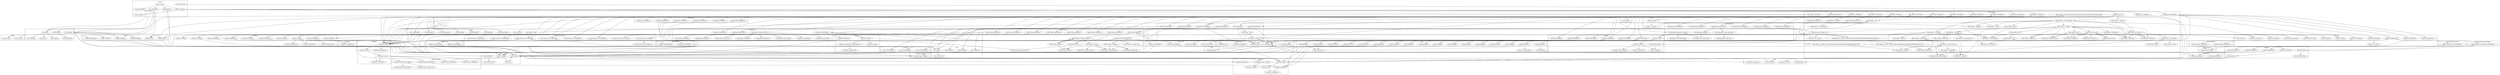 digraph {
graph [overlap=false]
subgraph cluster_vars {
	label="vars";
	"vars::BEGIN@7";
	"vars::BEGIN@8";
	"vars::CORE:match";
	"vars::import";
	"vars::BEGIN@3";
}
subgraph cluster_Fcntl {
	label="Fcntl";
	"Fcntl::BEGIN@58";
}
subgraph cluster_attributes {
	label="attributes";
	"attributes::_modify_attrs_and_deprecate";
	"attributes::reftype";
	"attributes::import";
	"attributes::_modify_attrs";
	"attributes::BEGIN@9";
}
subgraph cluster_AutoLoader {
	label="AutoLoader";
	"AutoLoader::BEGIN@3";
	"AutoLoader::BEGIN@37";
	"AutoLoader::BEGIN@194";
	"AutoLoader::BEGIN@13";
	"AutoLoader::BEGIN@146";
	"AutoLoader::BEGIN@4";
}
subgraph cluster_Ohm_Hasher {
	label="Ohm::Hasher";
	"Ohm::Hasher::__checkDir";
	"Ohm::Hasher::__changePointLvl";
	"Ohm::Hasher::CORE:seek";
	"Ohm::Hasher::gen_reffs";
	"Ohm::Hasher::_isPrsv";
	"Ohm::Hasher::BEGIN@29";
	"Ohm::Hasher::__see";
	"Ohm::Hasher::_checks";
	"Ohm::Hasher::BEGIN@21";
	"Ohm::Hasher::BEGIN@22";
	"Ohm::Hasher::__ANON__[/Users/azuhmier/hmofa/hmofa/code/test/lib/Ohm/Hasher.pm:1651]";
	"Ohm::Hasher::rm_reff";
	"Ohm::Hasher::__gen_bp";
	"Ohm::Hasher::new";
	"Ohm::Hasher::CORE:qr";
	"Ohm::Hasher::CORE:truncate";
	"Ohm::Hasher::__ANON__[/Users/azuhmier/hmofa/hmofa/code/test/lib/Ohm/Hasher.pm:254]";
	"Ohm::Hasher::BEGIN@17";
	"Ohm::Hasher::__delimitAttr";
	"Ohm::Hasher::__check_matches";
	"Ohm::Hasher::BEGIN@28";
	"Ohm::Hasher::__genAttributes";
	"Ohm::Hasher::CORE:sort";
	"Ohm::Hasher::CORE:regcomp";
	"Ohm::Hasher::gen_config";
	"Ohm::Hasher::__divy";
	"Ohm::Hasher::CORE:tell";
	"Ohm::Hasher::__divyMatches";
	"Ohm::Hasher::CORE:print";
	"Ohm::Hasher::CORE:open";
	"Ohm::Hasher::gen_matches";
	"Ohm::Hasher::write";
	"Ohm::Hasher::BEGIN@297";
	"Ohm::Hasher::get_matches";
	"Ohm::Hasher::see";
	"Ohm::Hasher::CORE:readline";
	"Ohm::Hasher::__getObj";
	"Ohm::Hasher::__get_matches";
	"Ohm::Hasher::BEGIN@24";
	"Ohm::Hasher::__validate";
	"Ohm::Hasher::__leveler";
	"Ohm::Hasher::__init";
	"Ohm::Hasher::BEGIN@18";
	"Ohm::Hasher::BEGIN@711";
	"Ohm::Hasher::__ANON__[/Users/azuhmier/hmofa/hmofa/code/test/lib/Ohm/Hasher.pm:990]";
	"Ohm::Hasher::BEGIN@11";
	"Ohm::Hasher::__checkChgArgs";
	"Ohm::Hasher::BEGIN@16";
	"Ohm::Hasher::__gen_dspt";
	"Ohm::Hasher::BEGIN@23";
	"Ohm::Hasher::commit";
	"Ohm::Hasher::BEGIN@27";
	"Ohm::Hasher::CORE:match";
	"Ohm::Hasher::CORE:ftzero";
	"Ohm::Hasher::__genWrite";
	"Ohm::Hasher::__getPointStr";
	"Ohm::Hasher::CORE:subst";
	"Ohm::Hasher::__sweep";
	"Ohm::Hasher::__ANON__[/Users/azuhmier/hmofa/hmofa/code/test/lib/Ohm/Hasher.pm:1624]";
	"Ohm::Hasher::BEGIN@19";
	"Ohm::Hasher::BEGIN@25";
	"Ohm::Hasher::CORE:close";
}
subgraph cluster_re {
	label="re";
	"re::regexp_pattern";
}
subgraph cluster_main {
	label="main";
	"main::BEGIN@2";
	"main::__ANON__";
	"main::RUNTIME";
	"main::BEGIN@3";
	"main::NULL";
	"main::BEGIN@5";
	"main::BEGIN@4";
}
subgraph cluster_Digest_MD5 {
	label="Digest::MD5";
	"Digest::MD5::BEGIN@4";
	"Digest::MD5::BEGIN@3";
}
subgraph cluster_Data_Walk {
	label="Data::Walk";
	"Data::Walk::__recurse";
	"Data::Walk::__walk";
	"Data::Walk::BEGIN@31";
	"Data::Walk::BEGIN@27";
	"Data::Walk::walk";
	"Data::Walk::BEGIN@36";
	"Data::Walk::BEGIN@28";
	"Data::Walk::BEGIN@26";
}
subgraph cluster_Data_Structure_Util {
	label="Data::Structure::Util";
	"Data::Structure::Util::BEGIN@5";
	"Data::Structure::Util::unbless_xs";
	"Data::Structure::Util::BEGIN@9";
	"Data::Structure::Util::BEGIN@7";
	"Data::Structure::Util::BEGIN@3";
	"Data::Structure::Util::BEGIN@8";
	"Data::Structure::Util::unbless";
	"Data::Structure::Util::BEGIN@6";
	"Data::Structure::Util::bootstrap";
}
subgraph cluster_warnings_register {
	label="warnings::register";
	"warnings::register::import";
}
subgraph cluster_strict {
	label="strict";
	"strict::CORE:match";
	"strict::BEGIN@7";
	"strict::import";
	"strict::bits";
	"strict::unimport";
}
subgraph cluster_Types_Serialiser_Error {
	label="Types::Serialiser::Error";
	"Types::Serialiser::Error::BEGIN@157";
}
subgraph cluster_version {
	label="version";
	"version::(cmp";
	"version::(bool";
}
subgraph cluster_utf8 {
	label="utf8";
	"utf8::import";
}
subgraph cluster_XSLoader {
	label="XSLoader";
	"XSLoader::load";
}
subgraph cluster_JSON_XS {
	label="JSON::XS";
	"JSON::XS::BEGIN@90";
	"JSON::XS::DESTROY";
	"JSON::XS::new";
	"JSON::XS::__ANON__";
	"JSON::XS::decode_json";
	"JSON::XS::BEGIN@97";
	"JSON::XS::BEGIN@1811";
	"JSON::XS::BEGIN@98";
	"JSON::XS::BEGIN@100";
	"JSON::XS::encode";
	"JSON::XS::pretty";
	"JSON::XS::allow_nonref";
	"JSON::XS::allow_blessed";
}
subgraph cluster_feature {
	label="feature";
	"feature::import";
	"feature::__common";
}
subgraph cluster_List_Util {
	label="List::Util";
	"List::Util::BEGIN@10";
	"List::Util::BEGIN@35";
	"List::Util::BEGIN@9";
}
subgraph cluster_lib {
	label="lib";
	"lib::CORE:ftdir";
	"lib::_get_dirs";
	"lib::import";
	"lib::BEGIN@6";
	"lib::CORE:ftis";
	"lib::BEGIN@8";
	"lib::CORE:match";
}
subgraph cluster_mro {
	label="mro";
	"mro::BEGIN@10";
	"mro::BEGIN@11";
	"mro::method_changed_in";
	"mro::get_linear_isa";
}
subgraph cluster_Internals {
	label="Internals";
	"Internals::SvREADONLY";
}
subgraph cluster_UNIVERSAL {
	label="UNIVERSAL";
	"UNIVERSAL::isa";
	"UNIVERSAL::VERSION";
	"UNIVERSAL::can";
}
subgraph cluster_Hash_Flatten {
	label="Hash::Flatten";
	"Hash::Flatten::_flatten_hash_level";
	"Hash::Flatten::BEGIN@16";
	"Hash::Flatten::CORE:subst";
	"Hash::Flatten::CORE:match";
	"Hash::Flatten::_unescape";
	"Hash::Flatten::TRACE";
	"Hash::Flatten::CORE:substcont";
	"Hash::Flatten::BEGIN@24";
	"Hash::Flatten::BEGIN@18";
	"Hash::Flatten::unflatten";
	"Hash::Flatten::BEGIN@25";
	"Hash::Flatten::_flatten";
	"Hash::Flatten::new";
	"Hash::Flatten::flatten";
	"Hash::Flatten::CORE:regcomp";
	"Hash::Flatten::BEGIN@15";
	"Hash::Flatten::_escape";
	"Hash::Flatten::BEGIN@14";
	"Hash::Flatten::BEGIN@28";
	"Hash::Flatten::_stringify_ref";
}
subgraph cluster_Digest_base {
	label="Digest::base";
	"Digest::base::BEGIN@3";
	"Digest::base::BEGIN@4";
}
subgraph cluster_Exporter_Heavy {
	label="Exporter::Heavy";
	"Exporter::Heavy::heavy_export";
	"Exporter::Heavy::BEGIN@4";
	"Exporter::Heavy::CORE:match";
	"Exporter::Heavy::BEGIN@202";
	"Exporter::Heavy::BEGIN@3";
	"Exporter::Heavy::CORE:subst";
}
subgraph cluster_overload {
	label="overload";
	"overload::BEGIN@112";
	"overload::mycan";
	"overload::Overloaded";
	"overload::OVERLOAD";
	"overload::import";
	"overload::BEGIN@142";
	"overload::BEGIN@81";
}
subgraph cluster_Carp {
	label="Carp";
	"Carp::BEGIN@296";
	"Carp::BEGIN@1";
	"Carp::_fetch_sub";
	"Carp::BEGIN@73";
	"Carp::BEGIN@744";
	"Carp::BEGIN@730";
	"Carp::BEGIN@6";
	"Carp::BEGIN@61";
	"Carp::BEGIN@751";
	"Carp::BEGIN@49";
	"Carp::BEGIN@3";
	"Carp::BEGIN@95";
	"Carp::BEGIN@169";
	"Carp::BEGIN@574";
	"Carp::BEGIN@256";
	"Carp::_univ_mod_loaded";
	"Carp::BEGIN@137";
	"Carp::BEGIN@188";
	"Carp::BEGIN@5";
	"Carp::BEGIN@4";
}
subgraph cluster_Scalar_Util {
	label="Scalar::Util";
	"Scalar::Util::blessed";
	"Scalar::Util::BEGIN@10";
	"Scalar::Util::BEGIN@9";
	"Scalar::Util::refaddr";
}
subgraph cluster_File_Basename {
	label="File::Basename";
	"File::Basename::CORE:subst";
	"File::Basename::basename";
	"File::Basename::BEGIN@371";
	"File::Basename::BEGIN@50";
	"File::Basename::CORE:match";
	"File::Basename::fileparse_set_fstype";
	"File::Basename::BEGIN@51";
	"File::Basename::BEGIN@42";
	"File::Basename::CORE:regcomp";
	"File::Basename::fileparse";
	"File::Basename::_strip_trailing_sep";
	"File::Basename::BEGIN@52";
}
subgraph cluster_Types_Serialiser {
	label="Types::Serialiser";
	"Types::Serialiser::BEGIN@112";
	"Types::Serialiser::BEGIN@20";
}
subgraph cluster_Config {
	label="Config";
	"Config::TIEHASH";
	"Config::BEGIN@47";
	"Config::FETCH";
	"Config::BEGIN@10";
	"Config::import";
	"Config::BEGIN@9";
}
subgraph cluster_constant {
	label="constant";
	"constant::CORE:qr";
	"constant::CORE:subst";
	"constant::CORE:regcomp";
	"constant::BEGIN@4";
	"constant::BEGIN@24";
	"constant::BEGIN@2";
	"constant::BEGIN@90";
	"constant::CORE:match";
	"constant::BEGIN@40";
	"constant::BEGIN@65";
	"constant::BEGIN@141";
	"constant::import";
	"constant::BEGIN@3";
}
subgraph cluster_Types_Serialiser_BooleanBase {
	label="Types::Serialiser::BooleanBase";
	"Types::Serialiser::BooleanBase::BEGIN@126";
}
subgraph cluster_Cwd {
	label="Cwd";
	"Cwd::getcwd";
	"Cwd::abs_path";
	"Cwd::CORE:fteexec";
	"Cwd::CORE:match";
	"Cwd::BEGIN@41";
	"Cwd::CORE:regcomp";
	"Cwd::BEGIN@3";
	"Cwd::BEGIN@2";
	"Cwd::BEGIN@657";
}
subgraph cluster_common_sense {
	label="common::sense";
	"common::sense::import";
}
subgraph cluster_Exporter {
	label="Exporter";
	"Exporter::import";
	"Exporter::CORE:subst";
	"Exporter::as_heavy";
	"Exporter::export";
	"Exporter::CORE:match";
}
subgraph cluster_warnings {
	label="warnings";
	"warnings::unimport";
	"warnings::import";
	"warnings::CORE:match";
	"warnings::_mkMask";
	"warnings::_bits";
	"warnings::register_categories";
	"warnings::_expand_bits";
}
subgraph cluster_Storable {
	label="Storable";
	"Storable::BEGIN@42";
	"Storable::CORE:match";
	"Storable::BEGIN@83";
	"Storable::BEGIN@66";
	"Storable::BEGIN@487";
	"Storable::BEGIN@30";
	"Storable::CORE:qr";
	"Storable::BEGIN@109";
	"Storable::CORE:regcomp";
	"Storable::_make_re";
	"Storable::BEGIN@44";
	"Storable::dclone";
}
subgraph cluster_overloading {
	label="overloading";
	"overloading::unimport";
	"overloading::BEGIN@2";
}
subgraph cluster_DynaLoader {
	label="DynaLoader";
	"DynaLoader::CORE:subst";
	"DynaLoader::dl_find_symbol";
	"DynaLoader::BEGIN@22";
	"DynaLoader::BEGIN@18";
	"DynaLoader::CORE:ftdir";
	"DynaLoader::dl_load_file";
	"DynaLoader::dl_load_flags";
	"DynaLoader::CORE:ftsize";
	"DynaLoader::bootstrap";
	"DynaLoader::dl_install_xsub";
	"DynaLoader::CORE:ftfile";
	"DynaLoader::BEGIN@114";
}
"Ohm::Hasher::BEGIN@22" -> "File::Basename::fileparse_set_fstype";
"Ohm::Hasher::commit" -> "JSON::XS::allow_nonref";
"Ohm::Hasher::__get_matches" -> "Ohm::Hasher::_isPrsv";
"Ohm::Hasher::BEGIN@21" -> "Cwd::CORE:fteexec";
"Data::Walk::BEGIN@28" -> "Scalar::Util::BEGIN@10";
"XSLoader::load" -> "DynaLoader::BEGIN@114";
"Ohm::Hasher::BEGIN@28" -> "Data::Walk::BEGIN@28";
"Ohm::Hasher::BEGIN@23" -> "JSON::XS::BEGIN@98";
"File::Basename::basename" -> "File::Basename::_strip_trailing_sep";
"lib::BEGIN@6" -> "Config::BEGIN@9";
"Exporter::as_heavy" -> "Exporter::Heavy::BEGIN@3";
"Storable::BEGIN@42" -> "Carp::BEGIN@730";
"strict::BEGIN@7" -> "strict::CORE:match";
"Ohm::Hasher::__get_matches" -> "Ohm::Hasher::_checks";
"overload::mycan" -> "mro::BEGIN@10";
"Ohm::Hasher::BEGIN@21" -> "Cwd::CORE:regcomp";
"Carp::BEGIN@61" -> "Carp::_fetch_sub";
"Carp::BEGIN@73" -> "Carp::_fetch_sub";
"Carp::BEGIN@137" -> "Carp::_fetch_sub";
"main::BEGIN@5" -> "Ohm::Hasher::BEGIN@22";
"Data::Walk::walk" -> "Data::Walk::__walk";
"Data::Walk::__walk" -> "UNIVERSAL::isa";
"Ohm::Hasher::gen_matches" -> "UNIVERSAL::isa";
"Ohm::Hasher::rm_reff" -> "UNIVERSAL::isa";
"Data::Walk::walk" -> "UNIVERSAL::isa";
"Hash::Flatten::_flatten" -> "UNIVERSAL::isa";
"Ohm::Hasher::__see" -> "UNIVERSAL::isa";
"Hash::Flatten::unflatten" -> "UNIVERSAL::isa";
"Ohm::Hasher::gen_reffs" -> "UNIVERSAL::isa";
"Data::Walk::__recurse" -> "UNIVERSAL::isa";
"Hash::Flatten::flatten" -> "UNIVERSAL::isa";
"Ohm::Hasher::new" -> "UNIVERSAL::isa";
"Data::Walk::__recurse" -> "Scalar::Util::refaddr";
"Ohm::Hasher::BEGIN@29" -> "Hash::Flatten::CORE:match";
"Hash::Flatten::new" -> "Hash::Flatten::CORE:match";
"Data::Walk::__walk" -> "Data::Walk::__recurse";
"Data::Walk::__recurse" -> "Data::Walk::__recurse";
"constant::import" -> "constant::CORE:subst";
"Hash::Flatten::_stringify_ref" -> "overload::Overloaded";
"warnings::register_categories" -> "warnings::_mkMask";
"Ohm::Hasher::BEGIN@18" -> "utf8::import";
"Ohm::Hasher::BEGIN@24" -> "Storable::BEGIN@109";
"Hash::Flatten::BEGIN@24" -> "constant::BEGIN@4";
"Ohm::Hasher::BEGIN@22" -> "File::Basename::BEGIN@52";
"Storable::dclone" -> "Storable::_make_re";
"constant::import" -> "Internals::SvREADONLY";
"constant::BEGIN@24" -> "Internals::SvREADONLY";
"Types::Serialiser::BEGIN@20" -> "common::sense::import";
"JSON::XS::BEGIN@90" -> "common::sense::import";
"Storable::BEGIN@42" -> "Carp::BEGIN@61";
"overload::BEGIN@81" -> "overloading::BEGIN@2";
"attributes::_modify_attrs_and_deprecate" -> "attributes::_modify_attrs";
"Storable::BEGIN@42" -> "Carp::BEGIN@6";
"Hash::Flatten::BEGIN@24" -> "constant::import";
"Hash::Flatten::BEGIN@28" -> "constant::import";
"Hash::Flatten::BEGIN@25" -> "constant::import";
"Ohm::Hasher::BEGIN@297" -> "Data::Structure::Util::BEGIN@5";
"mro::BEGIN@10" -> "strict::import";
"Fcntl::BEGIN@58" -> "strict::import";
"constant::BEGIN@3" -> "strict::import";
"File::Basename::BEGIN@50" -> "strict::import";
"attributes::BEGIN@9" -> "strict::import";
"vars::BEGIN@8" -> "strict::import";
"Data::Structure::Util::BEGIN@5" -> "strict::import";
"Hash::Flatten::BEGIN@14" -> "strict::import";
"Exporter::Heavy::BEGIN@3" -> "strict::import";
"AutoLoader::BEGIN@3" -> "strict::import";
"Scalar::Util::BEGIN@9" -> "strict::import";
"Digest::MD5::BEGIN@3" -> "strict::import";
"Digest::base::BEGIN@3" -> "strict::import";
"Data::Walk::BEGIN@26" -> "strict::import";
"Cwd::BEGIN@2" -> "strict::import";
"main::BEGIN@3" -> "strict::import";
"Ohm::Hasher::BEGIN@16" -> "strict::import";
"Config::BEGIN@9" -> "strict::import";
"List::Util::BEGIN@9" -> "strict::import";
"lib::BEGIN@8" -> "strict::import";
"Carp::BEGIN@4" -> "strict::import";
"JSON::XS::BEGIN@100" -> "Types::Serialiser::Error::BEGIN@157";
"Ohm::Hasher::BEGIN@297" -> "Data::Structure::Util::BEGIN@8";
"Storable::BEGIN@42" -> "Carp::BEGIN@256";
"main::BEGIN@5" -> "Ohm::Hasher::BEGIN@297";
"Ohm::Hasher::gen_config" -> "Hash::Flatten::unflatten";
"Hash::Flatten::unflatten" -> "Hash::Flatten::unflatten";
"Ohm::Hasher::BEGIN@29" -> "Hash::Flatten::BEGIN@18";
"Ohm::Hasher::BEGIN@297" -> "AutoLoader::BEGIN@146";
"Ohm::Hasher::__check_matches" -> "Ohm::Hasher::__validate";
"Ohm::Hasher::BEGIN@29" -> "Hash::Flatten::BEGIN@14";
"Ohm::Hasher::new" -> "Ohm::Hasher::__init";
"File::Basename::_strip_trailing_sep" -> "File::Basename::CORE:subst";
"attributes::import" -> "UNIVERSAL::can";
"Hash::Flatten::BEGIN@24" -> "constant::BEGIN@65";
"DynaLoader::bootstrap" -> "DynaLoader::CORE:subst";
"Ohm::Hasher::BEGIN@21" -> "Cwd::CORE:match";
"Ohm::Hasher::BEGIN@297" -> "Data::Structure::Util::BEGIN@9";
"DynaLoader::bootstrap" -> "DynaLoader::dl_load_file";
"Exporter::Heavy::heavy_export" -> "Exporter::Heavy::CORE:match";
"Data::Walk::BEGIN@31" -> "vars::BEGIN@3";
"Ohm::Hasher::commit" -> "JSON::XS::encode";
"Ohm::Hasher::__validate" -> "Cwd::getcwd";
"Ohm::Hasher::__init" -> "Cwd::getcwd";
"Ohm::Hasher::__gen_dspt" -> "JSON::XS::decode_json";
"Ohm::Hasher::__check_matches" -> "JSON::XS::decode_json";
"Data::Walk::__recurse" -> "Ohm::Hasher::__ANON__[/Users/azuhmier/hmofa/hmofa/code/test/lib/Ohm/Hasher.pm:990]";
"Ohm::Hasher::BEGIN@21" -> "Cwd::BEGIN@657";
"Ohm::Hasher::BEGIN@28" -> "Data::Walk::BEGIN@26";
"Ohm::Hasher::BEGIN@24" -> "Ohm::Hasher::BEGIN@11";
"Storable::BEGIN@42" -> "Carp::BEGIN@751";
"main::BEGIN@5" -> "Ohm::Hasher::BEGIN@16";
"Types::Serialiser::BooleanBase::BEGIN@126" -> "overload::BEGIN@142";
"main::BEGIN@5" -> "Ohm::Hasher::BEGIN@25";
"overload::BEGIN@142" -> "warnings::register::import";
"Data::Structure::Util::BEGIN@6" -> "warnings::register::import";
"constant::BEGIN@4" -> "warnings::register::import";
"vars::BEGIN@7" -> "warnings::register::import";
"Ohm::Hasher::commit" -> "JSON::XS::new";
"main::BEGIN@2" -> "warnings::CORE:match";
"Ohm::Hasher::BEGIN@21" -> "Cwd::BEGIN@41";
"Ohm::Hasher::BEGIN@297" -> "AutoLoader::BEGIN@4";
"Ohm::Hasher::BEGIN@27" -> "lib::import";
"main::BEGIN@4" -> "lib::import";
"main::BEGIN@5" -> "Ohm::Hasher::BEGIN@29";
"strict::import" -> "strict::bits";
"strict::unimport" -> "strict::bits";
"lib::BEGIN@6" -> "Config::BEGIN@10";
"warnings::register::import" -> "warnings::register_categories";
"Storable::_make_re" -> "Storable::CORE:regcomp";
"Ohm::Hasher::gen_config" -> "Ohm::Hasher::__gen_bp";
"Storable::dclone" -> "re::regexp_pattern";
"Ohm::Hasher::BEGIN@297" -> "DynaLoader::BEGIN@18";
"Ohm::Hasher::__init" -> "Cwd::abs_path";
"Storable::BEGIN@42" -> "Carp::BEGIN@744";
"Hash::Flatten::BEGIN@24" -> "constant::BEGIN@40";
"Data::Walk::BEGIN@28" -> "UNIVERSAL::VERSION";
"Ohm::Hasher::BEGIN@22" -> "File::Basename::BEGIN@51";
"Data::Walk::BEGIN@28" -> "List::Util::BEGIN@35";
"Ohm::Hasher::BEGIN@24" -> "Storable::BEGIN@44";
"Ohm::Hasher::new" -> "Ohm::Hasher::__check_matches";
"Exporter::import" -> "Exporter::export";
"Ohm::Hasher::BEGIN@29" -> "Hash::Flatten::BEGIN@25";
"Ohm::Hasher::BEGIN@297" -> "AutoLoader::BEGIN@13";
"Data::Structure::Util::unbless" -> "Data::Structure::Util::unbless_xs";
"DynaLoader::bootstrap" -> "Data::Structure::Util::bootstrap";
"constant::import" -> "constant::CORE:match";
"Hash::Flatten::new" -> "Hash::Flatten::CORE:regcomp";
"Hash::Flatten::unflatten" -> "Hash::Flatten::CORE:regcomp";
"Hash::Flatten::_escape" -> "Hash::Flatten::CORE:regcomp";
"Hash::Flatten::_unescape" -> "Hash::Flatten::CORE:regcomp";
"Carp::BEGIN@169" -> "Carp::BEGIN@1";
"Ohm::Hasher::commit" -> "JSON::XS::DESTROY";
"Ohm::Hasher::__divyMatches" -> "Ohm::Hasher::__genAttributes";
"Data::Walk::BEGIN@31" -> "vars::BEGIN@7";
"Data::Walk::BEGIN@31" -> "vars::BEGIN@8";
"Ohm::Hasher::__check_matches" -> "Ohm::Hasher::write";
"DynaLoader::bootstrap" -> "DynaLoader::CORE:ftsize";
"Storable::BEGIN@42" -> "Carp::BEGIN@188";
"constant::import" -> "constant::CORE:regcomp";
"Storable::BEGIN@42" -> "Carp::BEGIN@4";
"Ohm::Hasher::commit" -> "Ohm::Hasher::CORE:print";
"Ohm::Hasher::write" -> "Ohm::Hasher::CORE:print";
"Ohm::Hasher::BEGIN@297" -> "AutoLoader::BEGIN@194";
"Ohm::Hasher::__ANON__[/Users/azuhmier/hmofa/hmofa/code/test/lib/Ohm/Hasher.pm:990]" -> "Ohm::Hasher::gen_matches";
"Ohm::Hasher::__leveler" -> "Ohm::Hasher::__leveler";
"Ohm::Hasher::__divy" -> "Ohm::Hasher::__leveler";
"Ohm::Hasher::BEGIN@24" -> "Storable::BEGIN@66";
"lib::BEGIN@6" -> "Config::BEGIN@47";
"Ohm::Hasher::gen_config" -> "Hash::Flatten::flatten";
"Hash::Flatten::flatten" -> "Hash::Flatten::flatten";
"main::BEGIN@5" -> "Ohm::Hasher::BEGIN@18";
"Exporter::import" -> "Exporter::Heavy::heavy_export";
"Ohm::Hasher::BEGIN@21" -> "Cwd::BEGIN@3";
"lib::BEGIN@6" -> "Config::import";
"DynaLoader::BEGIN@22" -> "Config::import";
"overload::mycan" -> "mro::get_linear_isa";
"Ohm::Hasher::__check_matches" -> "Ohm::Hasher::CORE:readline";
"Ohm::Hasher::get_matches" -> "Ohm::Hasher::CORE:readline";
"Ohm::Hasher::__validate" -> "Ohm::Hasher::CORE:readline";
"Ohm::Hasher::__gen_dspt" -> "Ohm::Hasher::CORE:readline";
"Ohm::Hasher::__divyMatches" -> "Ohm::Hasher::__getObj";
"Ohm::Hasher::__leveler" -> "Ohm::Hasher::__getObj";
"Ohm::Hasher::__delimitAttr" -> "Ohm::Hasher::__getObj";
"Ohm::Hasher::__genAttributes" -> "Ohm::Hasher::__getObj";
"Ohm::Hasher::commit" -> "Data::Structure::Util::unbless";
"Ohm::Hasher::BEGIN@297" -> "DynaLoader::bootstrap";
"lib::BEGIN@6" -> "version::(bool";
"main::NULL" -> "main::BEGIN@4";
"main::BEGIN@5" -> "Ohm::Hasher::BEGIN@27";
"constant::import" -> "mro::method_changed_in";
"Data::Walk::BEGIN@28" -> "List::Util::BEGIN@10";
"Ohm::Hasher::BEGIN@21" -> "Cwd::BEGIN@2";
"DynaLoader::bootstrap" -> "DynaLoader::CORE:ftfile";
"Ohm::Hasher::__check_matches" -> "Ohm::Hasher::__sweep";
"Ohm::Hasher::BEGIN@17" -> "warnings::import";
"Carp::BEGIN@5" -> "warnings::import";
"overloading::BEGIN@2" -> "warnings::import";
"mro::BEGIN@11" -> "warnings::import";
"File::Basename::BEGIN@52" -> "warnings::import";
"Config::BEGIN@10" -> "warnings::import";
"List::Util::BEGIN@10" -> "warnings::import";
"main::BEGIN@2" -> "warnings::import";
"Scalar::Util::BEGIN@10" -> "warnings::import";
"lib::BEGIN@6" -> "Config::TIEHASH";
"Storable::_make_re" -> "Storable::CORE:match";
"Ohm::Hasher::__validate" -> "Ohm::Hasher::CORE:ftzero";
"Ohm::Hasher::commit" -> "JSON::XS::pretty";
"overload::import" -> "overload::OVERLOAD";
"Ohm::Hasher::BEGIN@29" -> "Hash::Flatten::BEGIN@16";
"Exporter::Heavy::heavy_export" -> "Exporter::Heavy::CORE:subst";
"main::NULL" -> "main::BEGIN@5";
"Ohm::Hasher::BEGIN@28" -> "Data::Walk::BEGIN@36";
"Ohm::Hasher::new" -> "Ohm::Hasher::__checkDir";
"Ohm::Hasher::commit" -> "Ohm::Hasher::CORE:seek";
"Ohm::Hasher::write" -> "Ohm::Hasher::CORE:seek";
"Ohm::Hasher::__validate" -> "Ohm::Hasher::CORE:seek";
"JSON::XS::BEGIN@100" -> "Types::Serialiser::BEGIN@20";
"main::RUNTIME" -> "Ohm::Hasher::new";
"JSON::XS::BEGIN@98" -> "JSON::XS::__ANON__";
"main::BEGIN@5" -> "Ohm::Hasher::BEGIN@17";
"Ohm::Hasher::gen_config" -> "Ohm::Hasher::__ANON__[/Users/azuhmier/hmofa/hmofa/code/test/lib/Ohm/Hasher.pm:254]";
"Hash::Flatten::BEGIN@24" -> "constant::BEGIN@141";
"overload::Overloaded" -> "overload::mycan";
"Ohm::Hasher::__validate" -> "Ohm::Hasher::rm_reff";
"Ohm::Hasher::commit" -> "Ohm::Hasher::rm_reff";
"Data::Walk::BEGIN@28" -> "List::Util::BEGIN@9";
"Types::Serialiser::Error::BEGIN@157" -> "overload::import";
"Types::Serialiser::BooleanBase::BEGIN@126" -> "overload::import";
"Storable::BEGIN@42" -> "Carp::BEGIN@5";
"main::BEGIN@5" -> "Ohm::Hasher::BEGIN@28";
"Storable::BEGIN@42" -> "Carp::BEGIN@169";
"File::Basename::basename" -> "File::Basename::fileparse";
"Storable::_make_re" -> "Storable::CORE:qr";
"Storable::BEGIN@487" -> "Storable::CORE:qr";
"Data::Walk::__recurse" -> "Scalar::Util::blessed";
"File::Basename::fileparse_set_fstype" -> "File::Basename::CORE:regcomp";
"Storable::BEGIN@42" -> "Carp::BEGIN@95";
"Ohm::Hasher::__divy" -> "Ohm::Hasher::gen_config";
"Ohm::Hasher::commit" -> "Ohm::Hasher::CORE:tell";
"Ohm::Hasher::__validate" -> "Ohm::Hasher::CORE:tell";
"Ohm::Hasher::write" -> "Ohm::Hasher::CORE:tell";
"Exporter::export" -> "Exporter::as_heavy";
"DynaLoader::bootstrap" -> "DynaLoader::dl_load_flags";
"Hash::Flatten::BEGIN@24" -> "constant::BEGIN@3";
"File::Basename::fileparse" -> "File::Basename::CORE:match";
"File::Basename::fileparse_set_fstype" -> "File::Basename::CORE:match";
"Ohm::Hasher::__gen_dspt" -> "Ohm::Hasher::CORE:sort";
"Ohm::Hasher::__ANON__[/Users/azuhmier/hmofa/hmofa/code/test/lib/Ohm/Hasher.pm:1651]" -> "Ohm::Hasher::CORE:sort";
"Ohm::Hasher::__ANON__[/Users/azuhmier/hmofa/hmofa/code/test/lib/Ohm/Hasher.pm:1624]" -> "Ohm::Hasher::CORE:sort";
"Ohm::Hasher::__genAttributes" -> "Ohm::Hasher::CORE:sort";
"main::BEGIN@3" -> "strict::BEGIN@7";
"overload::mycan" -> "mro::BEGIN@11";
"DynaLoader::bootstrap" -> "DynaLoader::dl_install_xsub";
"Storable::BEGIN@42" -> "Carp::BEGIN@137";
"DynaLoader::BEGIN@114" -> "attributes::import";
"Ohm::Hasher::__check_matches" -> "Ohm::Hasher::CORE:open";
"Ohm::Hasher::get_matches" -> "Ohm::Hasher::CORE:open";
"Ohm::Hasher::write" -> "Ohm::Hasher::CORE:open";
"Ohm::Hasher::__validate" -> "Ohm::Hasher::CORE:open";
"Ohm::Hasher::__gen_dspt" -> "Ohm::Hasher::CORE:open";
"Ohm::Hasher::commit" -> "Ohm::Hasher::CORE:open";
"Hash::Flatten::_flatten_hash_level" -> "Hash::Flatten::_flatten";
"JSON::XS::BEGIN@100" -> "Types::Serialiser::BEGIN@112";
"JSON::XS::BEGIN@100" -> "Types::Serialiser::BooleanBase::BEGIN@126";
"Ohm::Hasher::BEGIN@29" -> "Hash::Flatten::BEGIN@24";
"Hash::Flatten::BEGIN@24" -> "constant::BEGIN@2";
"Ohm::Hasher::BEGIN@28" -> "Data::Walk::BEGIN@27";
"Storable::BEGIN@42" -> "Carp::BEGIN@3";
"main::BEGIN@5" -> "Ohm::Hasher::BEGIN@24";
"Ohm::Hasher::get_matches" -> "Ohm::Hasher::__get_matches";
"Ohm::Hasher::BEGIN@29" -> "Hash::Flatten::BEGIN@28";
"lib::import" -> "lib::CORE:ftdir";
"Data::Structure::Util::BEGIN@9" -> "Digest::base::BEGIN@4";
"Storable::BEGIN@42" -> "Carp::BEGIN@73";
"Storable::BEGIN@83" -> "Fcntl::BEGIN@58";
"warnings::import" -> "warnings::_bits";
"lib::BEGIN@6" -> "version::(cmp";
"Ohm::Hasher::BEGIN@297" -> "Data::Structure::Util::BEGIN@6";
"Hash::Flatten::BEGIN@24" -> "constant::CORE:qr";
"Ohm::Hasher::__validate" -> "Ohm::Hasher::commit";
"main::BEGIN@5" -> "Ohm::Hasher::BEGIN@23";
"Ohm::Hasher::__check_matches" -> "Ohm::Hasher::CORE:match";
"Ohm::Hasher::__get_matches" -> "Ohm::Hasher::CORE:match";
"Ohm::Hasher::__ANON__[/Users/azuhmier/hmofa/hmofa/code/test/lib/Ohm/Hasher.pm:254]" -> "Storable::dclone";
"Ohm::Hasher::commit" -> "Storable::dclone";
"Ohm::Hasher::__gen_bp" -> "Storable::dclone";
"Ohm::Hasher::gen_config" -> "Storable::dclone";
"Hash::Flatten::flatten" -> "Hash::Flatten::_flatten_hash_level";
"Hash::Flatten::_flatten" -> "Hash::Flatten::_flatten_hash_level";
"main::BEGIN@5" -> "main::__ANON__";
"Data::Structure::Util::BEGIN@9" -> "Digest::base::BEGIN@3";
"main::NULL" -> "main::BEGIN@3";
"Types::Serialiser::BooleanBase::BEGIN@126" -> "overload::BEGIN@112";
"Hash::Flatten::_flatten_hash_level" -> "Hash::Flatten::TRACE";
"Hash::Flatten::unflatten" -> "Hash::Flatten::TRACE";
"Hash::Flatten::_flatten" -> "Hash::Flatten::TRACE";
"Hash::Flatten::new" -> "Hash::Flatten::TRACE";
"Hash::Flatten::_escape" -> "Hash::Flatten::CORE:substcont";
"Hash::Flatten::unflatten" -> "Hash::Flatten::_unescape";
"overload::BEGIN@112" -> "overloading::unimport";
"overload::BEGIN@81" -> "overloading::unimport";
"Carp::BEGIN@1" -> "overloading::unimport";
"Ohm::Hasher::BEGIN@24" -> "Storable::BEGIN@487";
"main::BEGIN@5" -> "Ohm::Hasher::BEGIN@19";
"Ohm::Hasher::write" -> "Ohm::Hasher::CORE:close";
"Ohm::Hasher::__validate" -> "Ohm::Hasher::CORE:close";
"Ohm::Hasher::commit" -> "Ohm::Hasher::CORE:close";
"Ohm::Hasher::get_matches" -> "Ohm::Hasher::CORE:close";
"Exporter::import" -> "Exporter::CORE:match";
"Ohm::Hasher::BEGIN@297" -> "AutoLoader::BEGIN@37";
"Ohm::Hasher::BEGIN@23" -> "JSON::XS::BEGIN@100";
"attributes::import" -> "attributes::_modify_attrs_and_deprecate";
"Ohm::Hasher::BEGIN@21" -> "Config::FETCH";
"Ohm::Hasher::BEGIN@297" -> "Config::FETCH";
"main::BEGIN@4" -> "Config::FETCH";
"Ohm::Hasher::commit" -> "JSON::XS::allow_blessed";
"Ohm::Hasher::__ANON__[/Users/azuhmier/hmofa/hmofa/code/test/lib/Ohm/Hasher.pm:990]" -> "Ohm::Hasher::gen_reffs";
"Data::Walk::BEGIN@28" -> "Scalar::Util::BEGIN@9";
"Ohm::Hasher::__leveler" -> "Ohm::Hasher::__changePointLvl";
"Ohm::Hasher::BEGIN@19" -> "feature::import";
"vars::import" -> "vars::CORE:match";
"Hash::Flatten::BEGIN@24" -> "constant::BEGIN@24";
"Ohm::Hasher::__gen_dspt" -> "Ohm::Hasher::CORE:qr";
"Exporter::as_heavy" -> "Exporter::Heavy::BEGIN@4";
"Types::Serialiser::BooleanBase::BEGIN@126" -> "overload::BEGIN@81";
"Hash::Flatten::BEGIN@24" -> "constant::BEGIN@90";
"Ohm::Hasher::__genAttributes" -> "Ohm::Hasher::__delimitAttr";
"Ohm::Hasher::commit" -> "Ohm::Hasher::CORE:truncate";
"Ohm::Hasher::__validate" -> "Ohm::Hasher::CORE:truncate";
"Ohm::Hasher::write" -> "Ohm::Hasher::CORE:truncate";
"Ohm::Hasher::see" -> "Ohm::Hasher::__see";
"Ohm::Hasher::__see" -> "Ohm::Hasher::__see";
"Ohm::Hasher::BEGIN@24" -> "Storable::BEGIN@42";
"Hash::Flatten::_flatten_hash_level" -> "Hash::Flatten::_stringify_ref";
"main::BEGIN@5" -> "Ohm::Hasher::BEGIN@21";
"main::BEGIN@4" -> "lib::BEGIN@6";
"Data::Walk::__recurse" -> "Ohm::Hasher::__ANON__[/Users/azuhmier/hmofa/hmofa/code/test/lib/Ohm/Hasher.pm:1651]";
"Hash::Flatten::_unescape" -> "Hash::Flatten::CORE:subst";
"Hash::Flatten::_escape" -> "Hash::Flatten::CORE:subst";
"Carp::BEGIN@188" -> "strict::unimport";
"Carp::BEGIN@256" -> "strict::unimport";
"List::Util::BEGIN@35" -> "strict::unimport";
"Carp::BEGIN@751" -> "strict::unimport";
"AutoLoader::BEGIN@146" -> "strict::unimport";
"Cwd::BEGIN@657" -> "strict::unimport";
"AutoLoader::BEGIN@194" -> "strict::unimport";
"constant::BEGIN@40" -> "strict::unimport";
"constant::BEGIN@65" -> "strict::unimport";
"Carp::BEGIN@730" -> "strict::unimport";
"Exporter::Heavy::BEGIN@4" -> "strict::unimport";
"constant::BEGIN@90" -> "strict::unimport";
"Config::BEGIN@47" -> "strict::unimport";
"AutoLoader::BEGIN@37" -> "strict::unimport";
"constant::BEGIN@141" -> "strict::unimport";
"Exporter::as_heavy" -> "Exporter::Heavy::BEGIN@202";
"Ohm::Hasher::BEGIN@23" -> "JSON::XS::BEGIN@1811";
"Data::Structure::Util::BEGIN@9" -> "Digest::MD5::BEGIN@3";
"Ohm::Hasher::BEGIN@297" -> "AutoLoader::BEGIN@3";
"Storable::BEGIN@42" -> "Carp::BEGIN@574";
"attributes::import" -> "attributes::reftype";
"Ohm::Hasher::BEGIN@28" -> "Data::Walk::BEGIN@31";
"Storable::BEGIN@42" -> "Carp::BEGIN@49";
"Ohm::Hasher::__gen_dspt" -> "Ohm::Hasher::CORE:regcomp";
"Ohm::Hasher::__get_matches" -> "Ohm::Hasher::CORE:regcomp";
"Ohm::Hasher::__delimitAttr" -> "Ohm::Hasher::CORE:regcomp";
"Ohm::Hasher::__genAttributes" -> "Ohm::Hasher::CORE:regcomp";
"Ohm::Hasher::BEGIN@297" -> "Data::Structure::Util::BEGIN@3";
"Ohm::Hasher::__check_matches" -> "Ohm::Hasher::__divy";
"Ohm::Hasher::BEGIN@29" -> "Hash::Flatten::BEGIN@15";
"Ohm::Hasher::BEGIN@297" -> "Data::Structure::Util::BEGIN@7";
"Ohm::Hasher::BEGIN@23" -> "JSON::XS::BEGIN@90";
"Storable::BEGIN@42" -> "Carp::BEGIN@296";
"DynaLoader::BEGIN@114" -> "attributes::BEGIN@9";
"Storable::BEGIN@109" -> "XSLoader::load";
"overload::mycan" -> "XSLoader::load";
"Data::Walk::BEGIN@28" -> "XSLoader::load";
"Storable::BEGIN@83" -> "XSLoader::load";
"Data::Structure::Util::BEGIN@9" -> "XSLoader::load";
"DynaLoader::BEGIN@114" -> "XSLoader::load";
"Ohm::Hasher::BEGIN@21" -> "XSLoader::load";
"Ohm::Hasher::BEGIN@23" -> "XSLoader::load";
"Ohm::Hasher::__check_matches" -> "Ohm::Hasher::get_matches";
"Ohm::Hasher::__validate" -> "Ohm::Hasher::get_matches";
"lib::import" -> "lib::CORE:ftis";
"Hash::Flatten::unflatten" -> "Hash::Flatten::new";
"Hash::Flatten::flatten" -> "Hash::Flatten::new";
"Ohm::Hasher::__leveler" -> "Ohm::Hasher::__divyMatches";
"Ohm::Hasher::__sweep" -> "Data::Walk::walk";
"Ohm::Hasher::__genWrite" -> "Data::Walk::walk";
"feature::import" -> "feature::__common";
"Ohm::Hasher::BEGIN@24" -> "Storable::BEGIN@30";
"Ohm::Hasher::BEGIN@22" -> "File::Basename::BEGIN@42";
"DynaLoader::bootstrap" -> "DynaLoader::dl_find_symbol";
"Ohm::Hasher::BEGIN@297" -> "DynaLoader::BEGIN@22";
"main::BEGIN@5" -> "Ohm::Hasher::BEGIN@711";
"main::NULL" -> "main::BEGIN@2";
"Ohm::Hasher::__validate" -> "Ohm::Hasher::see";
"Data::Structure::Util::BEGIN@9" -> "Digest::MD5::BEGIN@4";
"Ohm::Hasher::BEGIN@22" -> "File::Basename::BEGIN@371";
"Ohm::Hasher::__init" -> "File::Basename::basename";
"Exporter::as_heavy" -> "Exporter::CORE:subst";
"Exporter::import" -> "Exporter::CORE:subst";
"Ohm::Hasher::new" -> "Ohm::Hasher::__gen_dspt";
"main::BEGIN@4" -> "lib::BEGIN@8";
"Carp::BEGIN@137" -> "Carp::_univ_mod_loaded";
"Ohm::Hasher::BEGIN@23" -> "JSON::XS::BEGIN@97";
"Ohm::Hasher::__init" -> "Ohm::Hasher::__checkChgArgs";
"Ohm::Hasher::__init" -> "Ohm::Hasher::CORE:subst";
"Ohm::Hasher::__genAttributes" -> "Ohm::Hasher::CORE:subst";
"Ohm::Hasher::__ANON__[/Users/azuhmier/hmofa/hmofa/code/test/lib/Ohm/Hasher.pm:1624]" -> "Ohm::Hasher::CORE:subst";
"Ohm::Hasher::__leveler" -> "Ohm::Hasher::__getPointStr";
"lib::import" -> "lib::_get_dirs";
"Hash::Flatten::BEGIN@18" -> "vars::import";
"Data::Walk::BEGIN@31" -> "vars::import";
"Data::Walk::BEGIN@36" -> "vars::import";
"Data::Structure::Util::BEGIN@7" -> "vars::import";
"Digest::MD5::BEGIN@4" -> "vars::import";
"Digest::base::BEGIN@4" -> "vars::import";
"Hash::Flatten::_flatten_hash_level" -> "Hash::Flatten::_escape";
"Carp::BEGIN@744" -> "warnings::unimport";
"Carp::BEGIN@6" -> "warnings::unimport";
"Exporter::Heavy::BEGIN@202" -> "warnings::unimport";
"Storable::BEGIN@66" -> "warnings::unimport";
"Data::Walk::__recurse" -> "Ohm::Hasher::__ANON__[/Users/azuhmier/hmofa/hmofa/code/test/lib/Ohm/Hasher.pm:1624]";
"Ohm::Hasher::BEGIN@23" -> "Exporter::import";
"Data::Structure::Util::BEGIN@8" -> "Exporter::import";
"Ohm::Hasher::BEGIN@297" -> "Exporter::import";
"Hash::Flatten::BEGIN@16" -> "Exporter::import";
"Ohm::Hasher::BEGIN@29" -> "Exporter::import";
"Ohm::Hasher::BEGIN@28" -> "Exporter::import";
"JSON::XS::BEGIN@97" -> "Exporter::import";
"Data::Walk::BEGIN@28" -> "Exporter::import";
"Ohm::Hasher::BEGIN@24" -> "Exporter::import";
"Ohm::Hasher::BEGIN@25" -> "Exporter::import";
"Ohm::Hasher::BEGIN@711" -> "Exporter::import";
"Hash::Flatten::BEGIN@15" -> "Exporter::import";
"Data::Structure::Util::BEGIN@9" -> "Exporter::import";
"Storable::BEGIN@42" -> "Exporter::import";
"Storable::BEGIN@83" -> "Exporter::import";
"Cwd::BEGIN@3" -> "Exporter::import";
"Ohm::Hasher::BEGIN@21" -> "Exporter::import";
"Ohm::Hasher::BEGIN@22" -> "Exporter::import";
"Ohm::Hasher::BEGIN@24" -> "Storable::BEGIN@83";
"DynaLoader::bootstrap" -> "DynaLoader::CORE:ftdir";
"lib::import" -> "lib::CORE:match";
"warnings::unimport" -> "warnings::_expand_bits";
"warnings::_bits" -> "warnings::_expand_bits";
"Ohm::Hasher::__check_matches" -> "Ohm::Hasher::__genWrite";
"Ohm::Hasher::BEGIN@22" -> "File::Basename::BEGIN@50";
}
